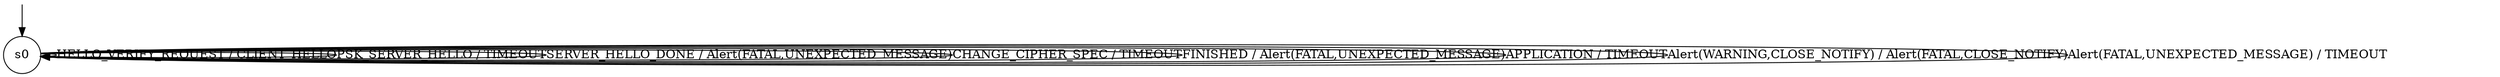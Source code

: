 digraph g {

	s0 [shape="circle" label="s0"];
	s0 -> s0 [label="HELLO_VERIFY_REQUEST / CLIENT_HELLO"];
	s0 -> s0 [label="PSK_SERVER_HELLO / TIMEOUT"];
	s0 -> s0 [label="SERVER_HELLO_DONE / Alert(FATAL,UNEXPECTED_MESSAGE)"];
	s0 -> s0 [label="CHANGE_CIPHER_SPEC / TIMEOUT"];
	s0 -> s0 [label="FINISHED / Alert(FATAL,UNEXPECTED_MESSAGE)"];
	s0 -> s0 [label="APPLICATION / TIMEOUT"];
	s0 -> s0 [label="Alert(WARNING,CLOSE_NOTIFY) / Alert(FATAL,CLOSE_NOTIFY)"];
	s0 -> s0 [label="Alert(FATAL,UNEXPECTED_MESSAGE) / TIMEOUT"];

__start0 [label="" shape="none" width="0" height="0"];
__start0 -> s0;

}
